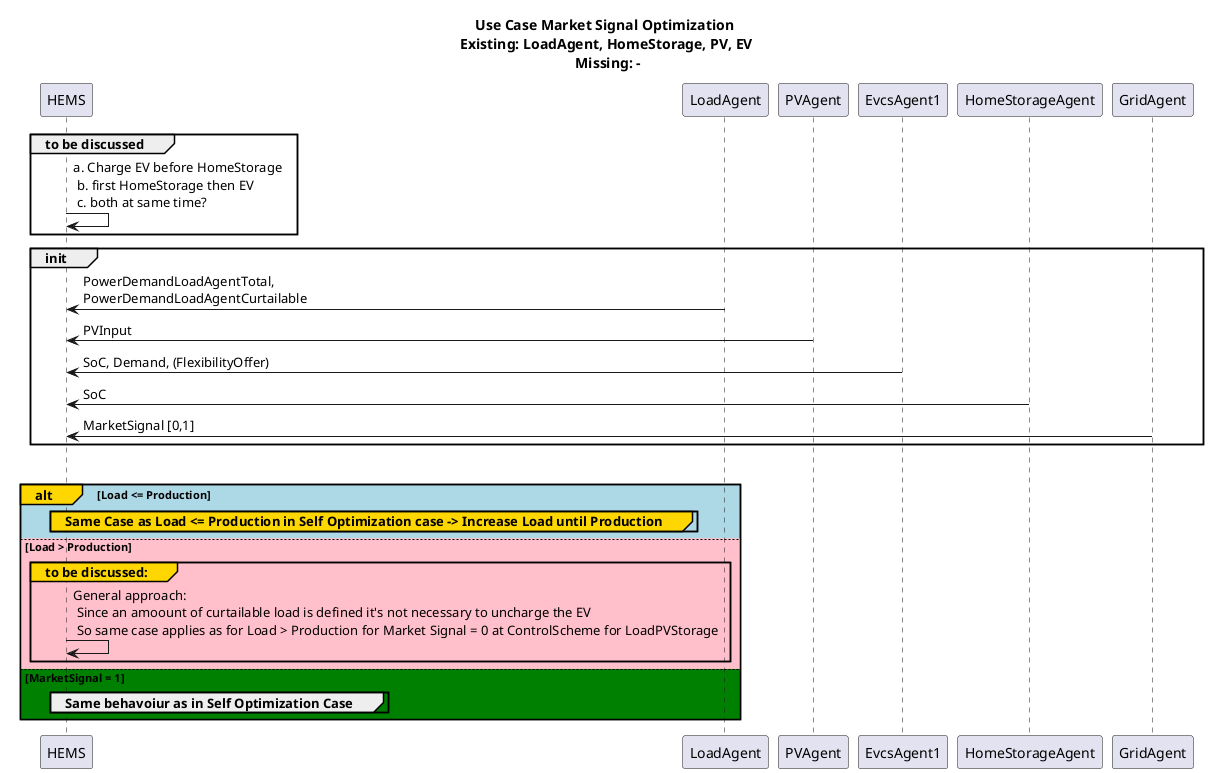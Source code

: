 @startuml
title Use Case Market Signal Optimization \n Existing: LoadAgent, HomeStorage, PV, EV \n Missing: -
group to be discussed
    HEMS -> HEMS: a. Charge EV before HomeStorage \n b. first HomeStorage then EV \n c. both at same time?
        end
group init
LoadAgent -> HEMS: PowerDemandLoadAgentTotal,\nPowerDemandLoadAgentCurtailable
PVAgent -> HEMS: PVInput
EvcsAgent1 -> HEMS: SoC, Demand, (FlexibilityOffer)
HomeStorageAgent -> HEMS: SoC
GridAgent -> HEMS: MarketSignal [0,1] /'0 == Energy expensive , 1 == Energy cheap'/
end

alt#Gold #Brown MarketSignal = 0
alt#Gold #LightBlue Load <= Production
    group#Gold #LightBlue Same Case as Load <= Production in Self Optimization case -> Increase Load until Production
    end
else #Pink Load > Production
    group#Gold to be discussed:
    HEMS -> HEMS: General approach:\n Since an amoount of curtailable load is defined it's not necessary to uncharge the EV\n So same case applies as for Load > Production for Market Signal = 0 at ControlScheme for LoadPVStorage
    end

    else #Green MarketSignal = 1
group Same behavoiur as in Self Optimization Case
end
end

@enduml



